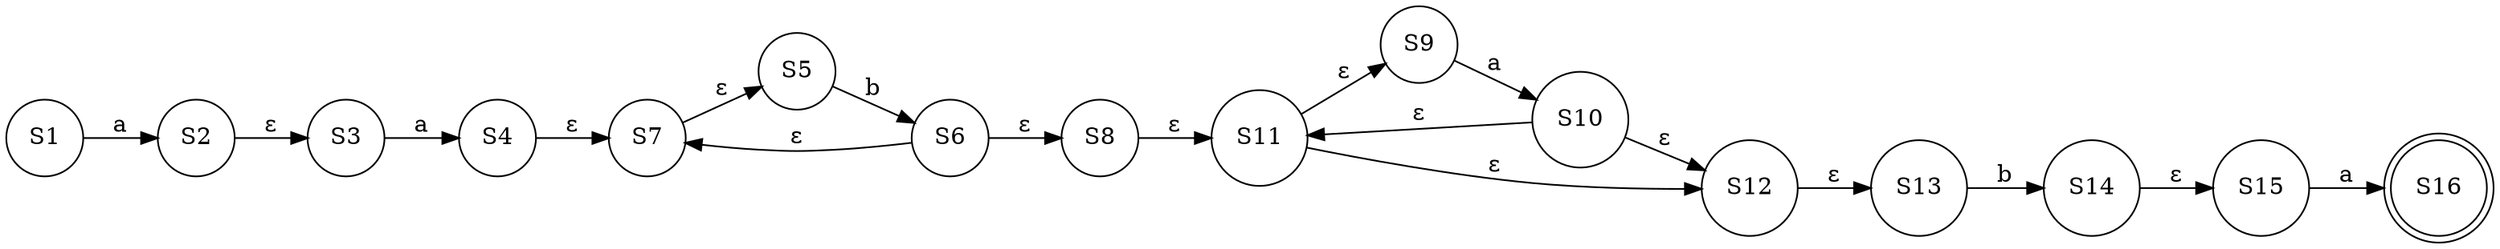 digraph NFA {
	S1 [shape=circle]
	S1 -> S2 [label=a]
	S10 [shape=circle]
	S10 -> S11 [label="ε"]
	S10 -> S12 [label="ε"]
	S11 [shape=circle]
	S11 -> S9 [label="ε"]
	S11 -> S12 [label="ε"]
	S12 [shape=circle]
	S12 -> S13 [label="ε"]
	S13 [shape=circle]
	S13 -> S14 [label=b]
	S14 [shape=circle]
	S14 -> S15 [label="ε"]
	S15 [shape=circle]
	S15 -> S16 [label=a]
	S16 [shape=doublecircle]
	S2 [shape=circle]
	S2 -> S3 [label="ε"]
	S3 [shape=circle]
	S3 -> S4 [label=a]
	S4 [shape=circle]
	S4 -> S7 [label="ε"]
	S5 [shape=circle]
	S5 -> S6 [label=b]
	S6 [shape=circle]
	S6 -> S7 [label="ε"]
	S6 -> S8 [label="ε"]
	S7 [shape=circle]
	S7 -> S5 [label="ε"]
	S8 [shape=circle]
	S8 -> S11 [label="ε"]
	S9 [shape=circle]
	S9 -> S10 [label=a]
	rankdir=LR
}
